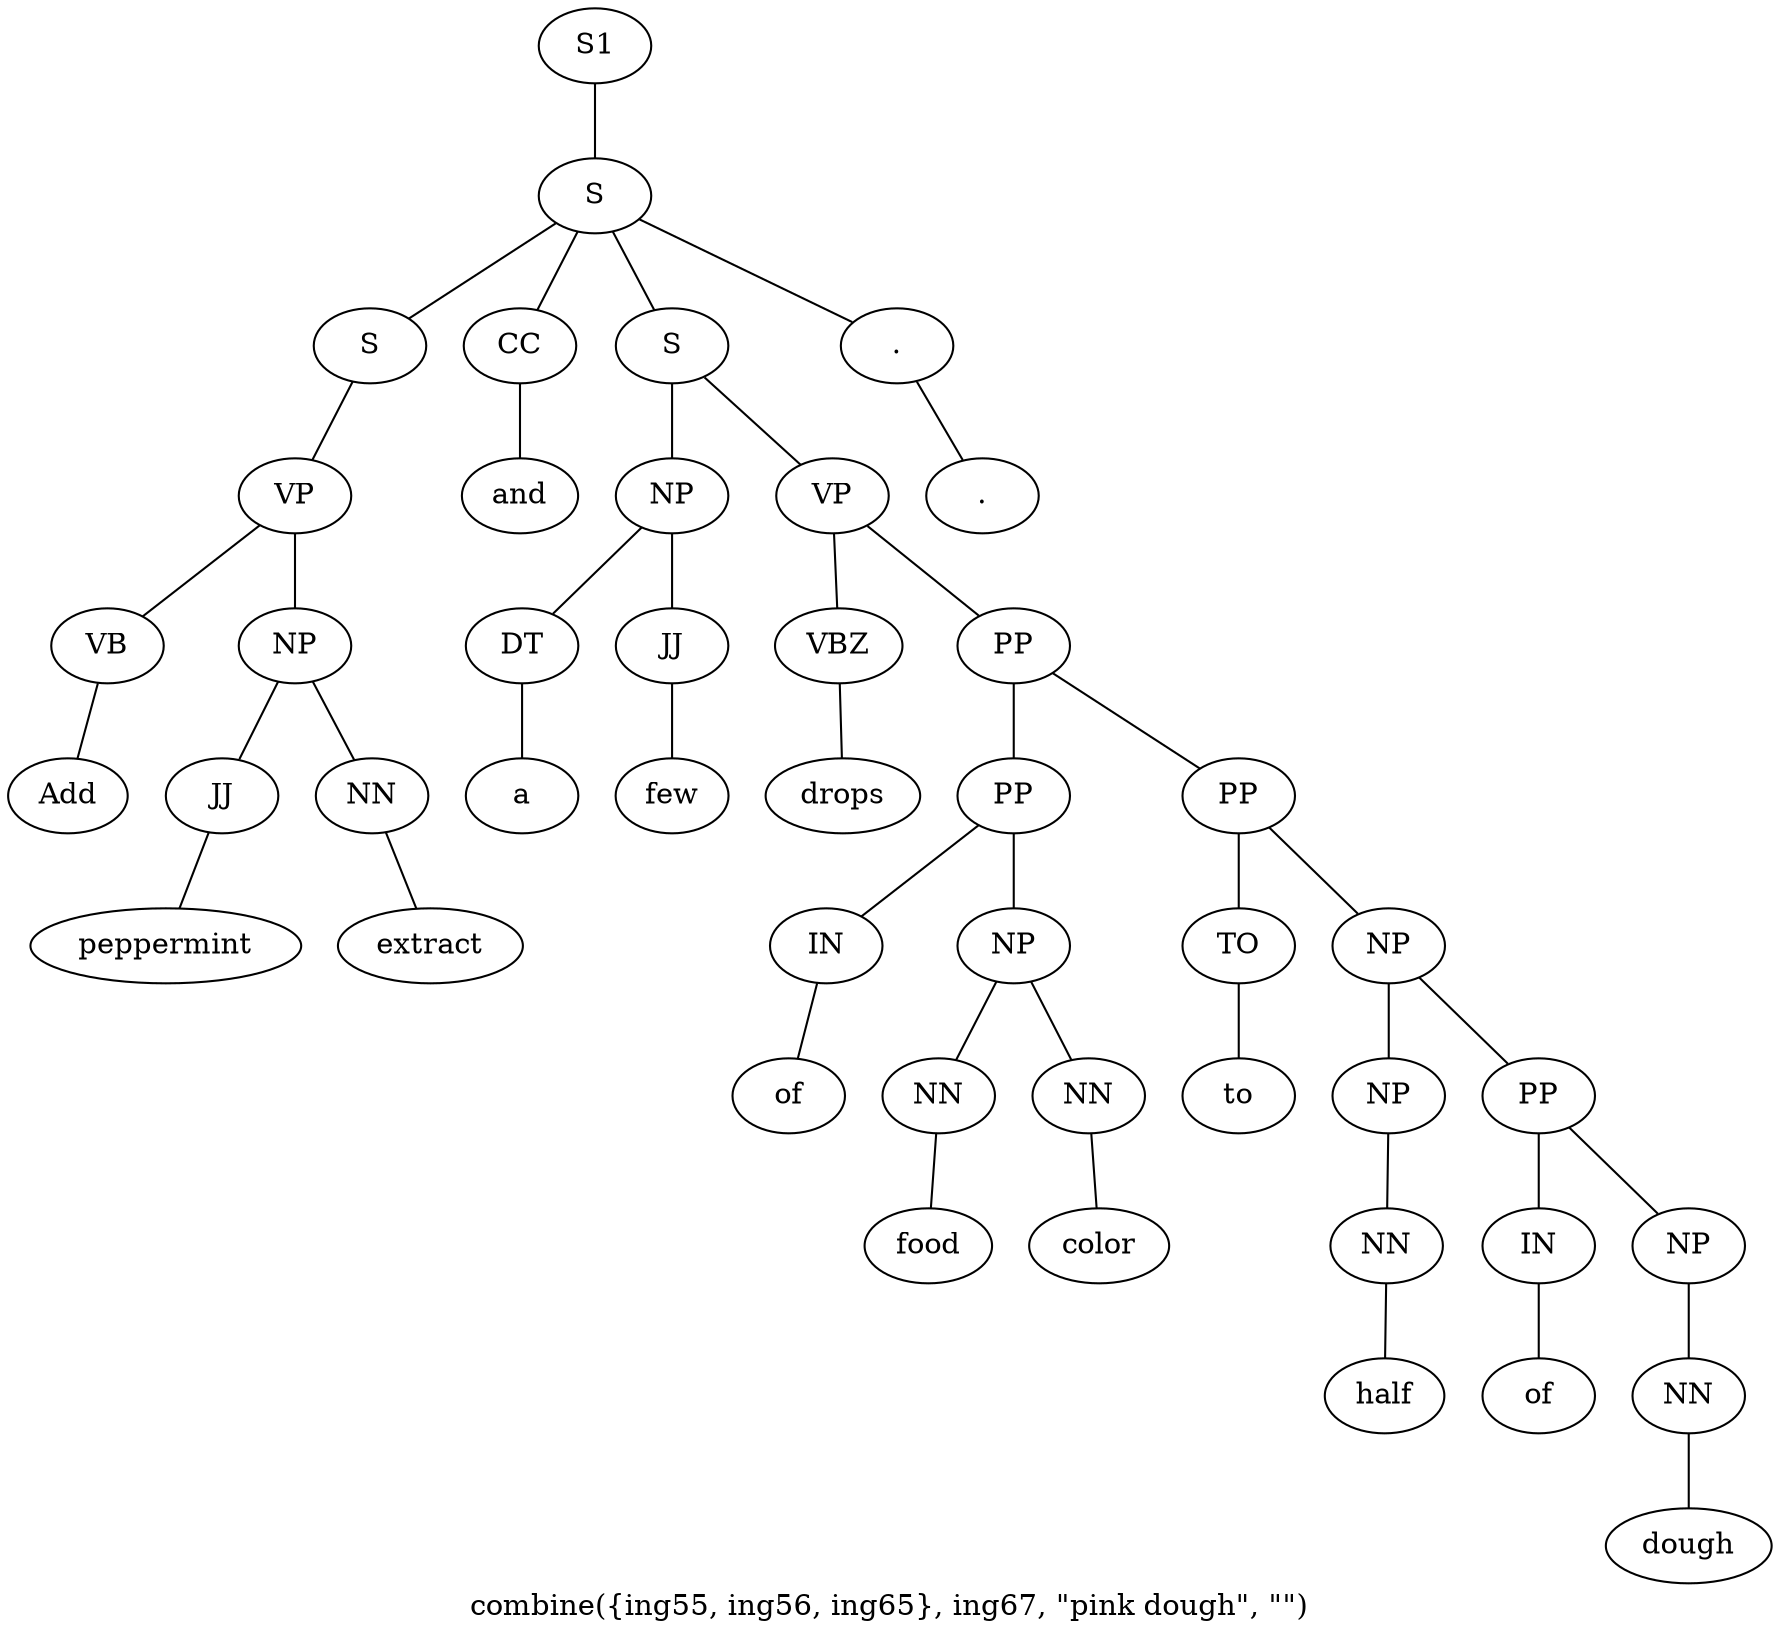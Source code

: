 graph SyntaxGraph {
	label = "combine({ing55, ing56, ing65}, ing67, \"pink dough\", \"\")";
	Node0 [label="S1"];
	Node1 [label="S"];
	Node2 [label="S"];
	Node3 [label="VP"];
	Node4 [label="VB"];
	Node5 [label="Add"];
	Node6 [label="NP"];
	Node7 [label="JJ"];
	Node8 [label="peppermint"];
	Node9 [label="NN"];
	Node10 [label="extract"];
	Node11 [label="CC"];
	Node12 [label="and"];
	Node13 [label="S"];
	Node14 [label="NP"];
	Node15 [label="DT"];
	Node16 [label="a"];
	Node17 [label="JJ"];
	Node18 [label="few"];
	Node19 [label="VP"];
	Node20 [label="VBZ"];
	Node21 [label="drops"];
	Node22 [label="PP"];
	Node23 [label="PP"];
	Node24 [label="IN"];
	Node25 [label="of"];
	Node26 [label="NP"];
	Node27 [label="NN"];
	Node28 [label="food"];
	Node29 [label="NN"];
	Node30 [label="color"];
	Node31 [label="PP"];
	Node32 [label="TO"];
	Node33 [label="to"];
	Node34 [label="NP"];
	Node35 [label="NP"];
	Node36 [label="NN"];
	Node37 [label="half"];
	Node38 [label="PP"];
	Node39 [label="IN"];
	Node40 [label="of"];
	Node41 [label="NP"];
	Node42 [label="NN"];
	Node43 [label="dough"];
	Node44 [label="."];
	Node45 [label="."];

	Node0 -- Node1;
	Node1 -- Node2;
	Node1 -- Node11;
	Node1 -- Node13;
	Node1 -- Node44;
	Node2 -- Node3;
	Node3 -- Node4;
	Node3 -- Node6;
	Node4 -- Node5;
	Node6 -- Node7;
	Node6 -- Node9;
	Node7 -- Node8;
	Node9 -- Node10;
	Node11 -- Node12;
	Node13 -- Node14;
	Node13 -- Node19;
	Node14 -- Node15;
	Node14 -- Node17;
	Node15 -- Node16;
	Node17 -- Node18;
	Node19 -- Node20;
	Node19 -- Node22;
	Node20 -- Node21;
	Node22 -- Node23;
	Node22 -- Node31;
	Node23 -- Node24;
	Node23 -- Node26;
	Node24 -- Node25;
	Node26 -- Node27;
	Node26 -- Node29;
	Node27 -- Node28;
	Node29 -- Node30;
	Node31 -- Node32;
	Node31 -- Node34;
	Node32 -- Node33;
	Node34 -- Node35;
	Node34 -- Node38;
	Node35 -- Node36;
	Node36 -- Node37;
	Node38 -- Node39;
	Node38 -- Node41;
	Node39 -- Node40;
	Node41 -- Node42;
	Node42 -- Node43;
	Node44 -- Node45;
}